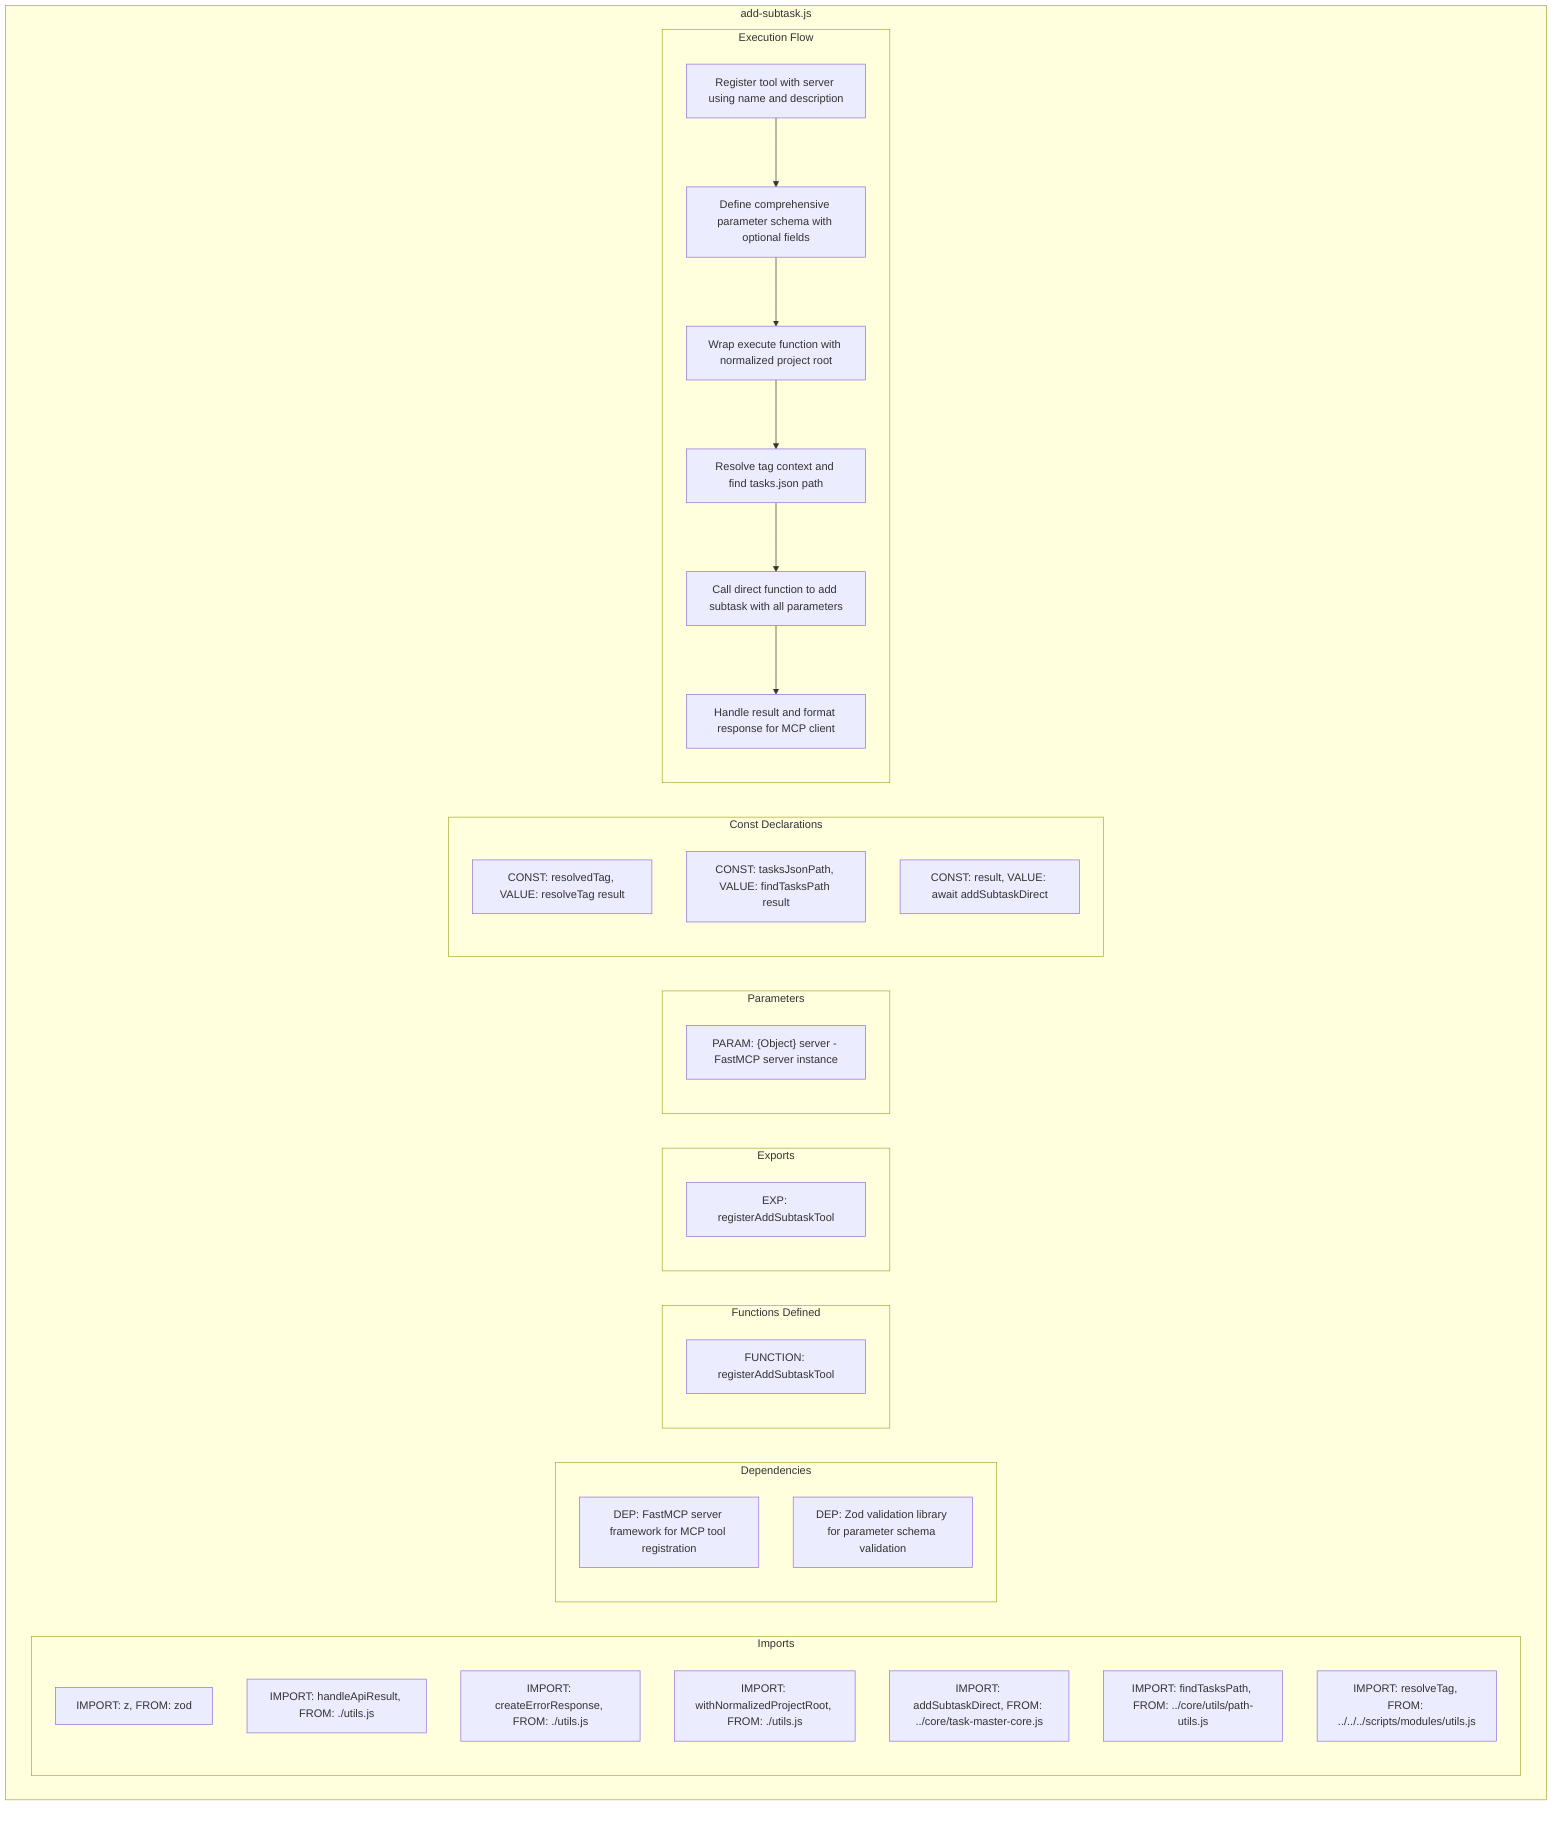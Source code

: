 flowchart TB
    subgraph Imports["Imports"]
        I1["IMPORT: z, FROM: zod"]
        I2["IMPORT: handleApiResult, FROM: ./utils.js"]
        I3["IMPORT: createErrorResponse, FROM: ./utils.js"]
        I4["IMPORT: withNormalizedProjectRoot, FROM: ./utils.js"]
        I5["IMPORT: addSubtaskDirect, FROM: ../core/task-master-core.js"]
        I6["IMPORT: findTasksPath, FROM: ../core/utils/path-utils.js"]
        I7["IMPORT: resolveTag, FROM: ../../../scripts/modules/utils.js"]
    end
    
    subgraph Dependencies["Dependencies"]
        D1["DEP: FastMCP server framework for MCP tool registration"]
        D2["DEP: Zod validation library for parameter schema validation"]
    end
    
    subgraph FunctionsDefined["Functions Defined"]
        FU1["FUNCTION: registerAddSubtaskTool"]
    end
    
    subgraph Exports["Exports"]
        E1["EXP: registerAddSubtaskTool"]
    end
    
    subgraph Parameters["Parameters"]
        P1["PARAM: {Object} server - FastMCP server instance"]
    end
    
    subgraph Constants["Const Declarations"]
        C1["CONST: resolvedTag, VALUE: resolveTag result"]
        C2["CONST: tasksJsonPath, VALUE: findTasksPath result"]
        C3["CONST: result, VALUE: await addSubtaskDirect"]
    end
    
    subgraph ExecutionFlow["Execution Flow"]
        FL1["Register tool with server using name and description"]
        FL2["Define comprehensive parameter schema with optional fields"]
        FL3["Wrap execute function with normalized project root"]
        FL4["Resolve tag context and find tasks.json path"]
        FL5["Call direct function to add subtask with all parameters"]
        FL6["Handle result and format response for MCP client"]
    end
    
    subgraph addSubtask["add-subtask.js"]
        Imports
        Dependencies
        FunctionsDefined
        Exports
        Parameters
        Constants
        ExecutionFlow
    end
    
    FL1 --> FL2
    FL2 --> FL3
    FL3 --> FL4
    FL4 --> FL5
    FL5 --> FL6